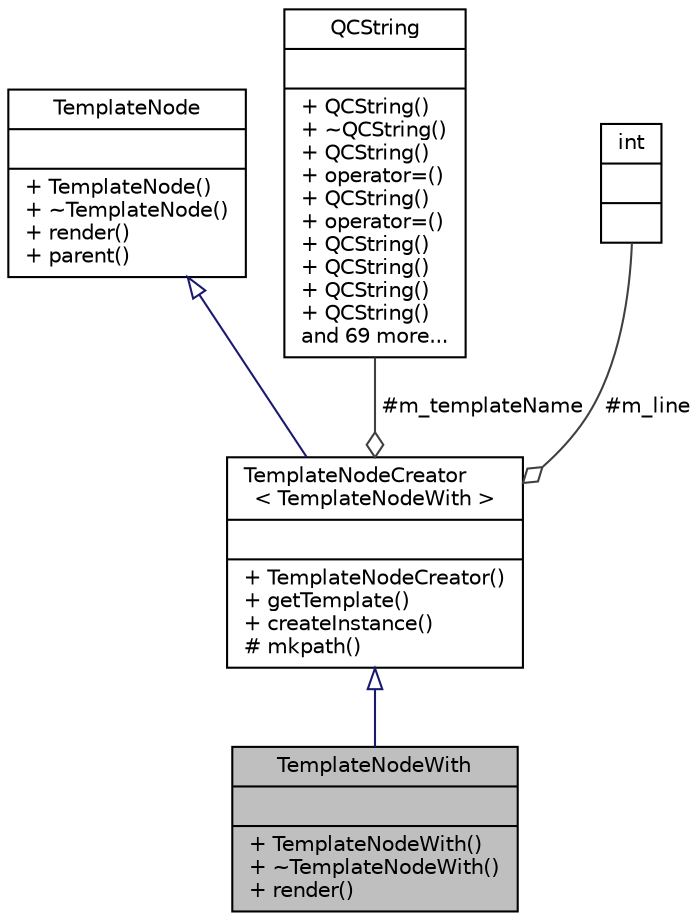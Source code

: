 digraph "TemplateNodeWith"
{
 // LATEX_PDF_SIZE
  edge [fontname="Helvetica",fontsize="10",labelfontname="Helvetica",labelfontsize="10"];
  node [fontname="Helvetica",fontsize="10",shape=record];
  Node1 [label="{TemplateNodeWith\n||+ TemplateNodeWith()\l+ ~TemplateNodeWith()\l+ render()\l}",height=0.2,width=0.4,color="black", fillcolor="grey75", style="filled", fontcolor="black",tooltip="Class representing an 'with' tag in a template."];
  Node2 -> Node1 [dir="back",color="midnightblue",fontsize="10",style="solid",arrowtail="onormal",fontname="Helvetica"];
  Node2 [label="{TemplateNodeCreator\l\< TemplateNodeWith \>\n||+ TemplateNodeCreator()\l+ getTemplate()\l+ createInstance()\l# mkpath()\l}",height=0.2,width=0.4,color="black", fillcolor="white", style="filled",URL="$classTemplateNodeCreator.html",tooltip=" "];
  Node3 -> Node2 [dir="back",color="midnightblue",fontsize="10",style="solid",arrowtail="onormal",fontname="Helvetica"];
  Node3 [label="{TemplateNode\n||+ TemplateNode()\l+ ~TemplateNode()\l+ render()\l+ parent()\l}",height=0.2,width=0.4,color="black", fillcolor="white", style="filled",URL="$classTemplateNode.html",tooltip="Base class of all nodes in a template's AST."];
  Node4 -> Node2 [color="grey25",fontsize="10",style="solid",label=" #m_templateName" ,arrowhead="odiamond",fontname="Helvetica"];
  Node4 [label="{QCString\n||+ QCString()\l+ ~QCString()\l+ QCString()\l+ operator=()\l+ QCString()\l+ operator=()\l+ QCString()\l+ QCString()\l+ QCString()\l+ QCString()\land 69 more...\l}",height=0.2,width=0.4,color="black", fillcolor="white", style="filled",URL="$classQCString.html",tooltip=" "];
  Node5 -> Node2 [color="grey25",fontsize="10",style="solid",label=" #m_line" ,arrowhead="odiamond",fontname="Helvetica"];
  Node5 [label="{int\n||}",height=0.2,width=0.4,color="black", fillcolor="white", style="filled",URL="$classint.html",tooltip=" "];
}
